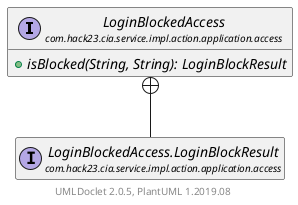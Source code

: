 @startuml
    set namespaceSeparator none
    hide empty fields
    hide empty methods

    interface "<size:14>LoginBlockedAccess\n<size:10>com.hack23.cia.service.impl.action.application.access" as com.hack23.cia.service.impl.action.application.access.LoginBlockedAccess [[LoginBlockedAccess.html]] {
        {abstract} +isBlocked(String, String): LoginBlockResult
    }
    interface "<size:14>LoginBlockedAccess.LoginBlockResult\n<size:10>com.hack23.cia.service.impl.action.application.access" as com.hack23.cia.service.impl.action.application.access.LoginBlockedAccess.LoginBlockResult [[LoginBlockedAccess.LoginBlockResult.html]]

    com.hack23.cia.service.impl.action.application.access.LoginBlockedAccess +-- com.hack23.cia.service.impl.action.application.access.LoginBlockedAccess.LoginBlockResult

    center footer UMLDoclet 2.0.5, PlantUML 1.2019.08
@enduml
